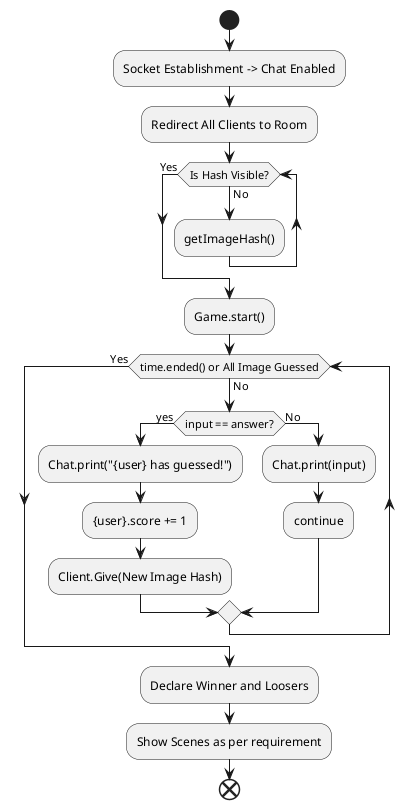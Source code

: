 @startuml
start

:Socket Establishment -> Chat Enabled;
:Redirect All Clients to Room;

while(Is Hash Visible?) is (No)

:getImageHash();

endwhile(Yes)

:Game.start();

while(time.ended() or All Image Guessed) is (No) 

if (input == answer?) then (yes)

:Chat.print("{user} has guessed!");

:{user}.score += 1;    

:Client.Give(New Image Hash);

else (No)

:Chat.print(input); 

:continue;

endif

endwhile(Yes)

:Declare Winner and Loosers;
:Show Scenes as per requirement;
end
@enduml
